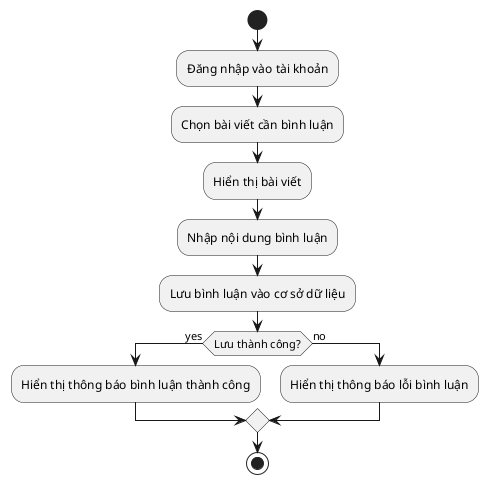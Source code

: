 @startuml
start
:Đăng nhập vào tài khoản;
:Chọn bài viết cần bình luận;
:Hiển thị bài viết;
:Nhập nội dung bình luận;
:Lưu bình luận vào cơ sở dữ liệu;
if (Lưu thành công?) then (yes)
  :Hiển thị thông báo bình luận thành công;
else (no)
  :Hiển thị thông báo lỗi bình luận;
endif
stop
@enduml
